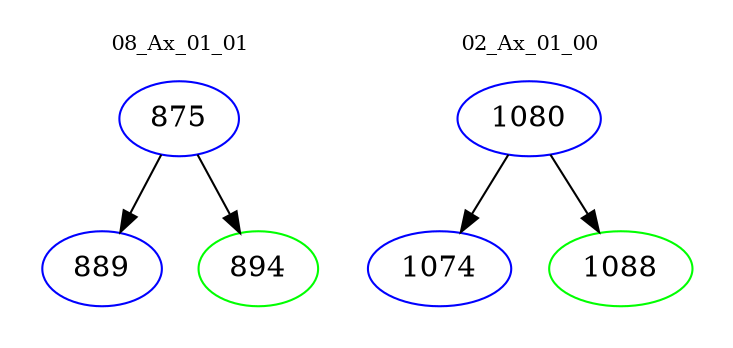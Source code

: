 digraph{
subgraph cluster_0 {
color = white
label = "08_Ax_01_01";
fontsize=10;
T0_875 [label="875", color="blue"]
T0_875 -> T0_889 [color="black"]
T0_889 [label="889", color="blue"]
T0_875 -> T0_894 [color="black"]
T0_894 [label="894", color="green"]
}
subgraph cluster_1 {
color = white
label = "02_Ax_01_00";
fontsize=10;
T1_1080 [label="1080", color="blue"]
T1_1080 -> T1_1074 [color="black"]
T1_1074 [label="1074", color="blue"]
T1_1080 -> T1_1088 [color="black"]
T1_1088 [label="1088", color="green"]
}
}
